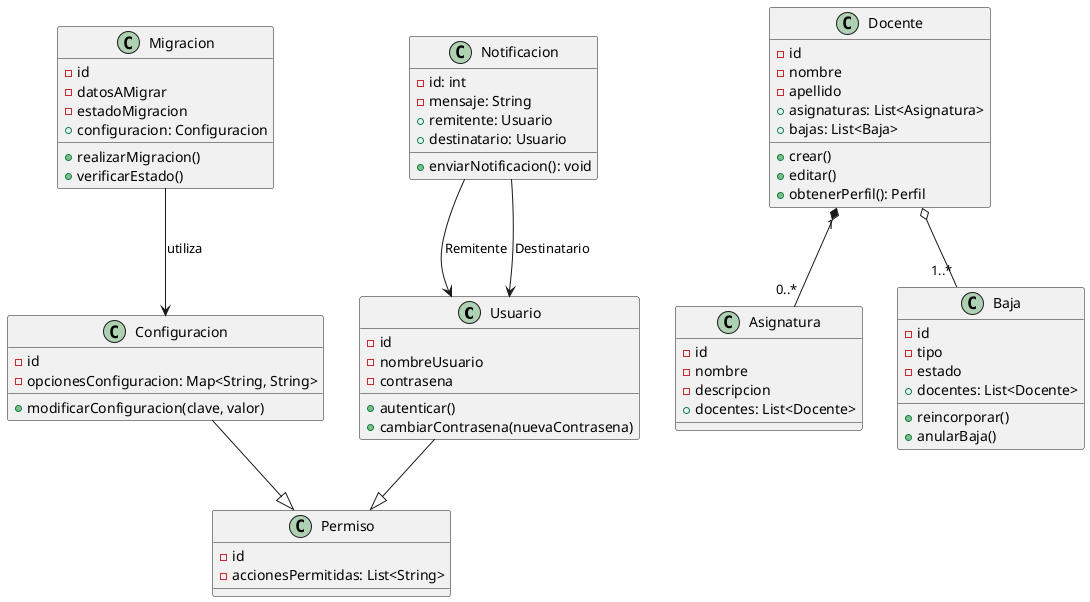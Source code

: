 @startuml
class Usuario {
    -id
    -nombreUsuario
    -contrasena
    +autenticar()
    +cambiarContrasena(nuevaContrasena)
}

class Docente {
    -id
    -nombre
    -apellido
    +asignaturas: List<Asignatura>
    +bajas: List<Baja>
    +crear()
    +editar()
    +obtenerPerfil(): Perfil
}

class Asignatura {
    -id
    -nombre
    -descripcion
    +docentes: List<Docente>
}

class Permiso {
    -id
    -accionesPermitidas: List<String>
}

class Baja {
    -id
    -tipo
    -estado
    +reincorporar()
    +anularBaja()
    +docentes: List<Docente>
}

class Notificacion {
    -id: int
    -mensaje: String
    +remitente: Usuario
    +destinatario: Usuario
    +enviarNotificacion(): void
}

class Configuracion {
    -id
    -opcionesConfiguracion: Map<String, String>
    +modificarConfiguracion(clave, valor)
}

class Migracion {
    -id
    -datosAMigrar
    -estadoMigracion
    +realizarMigracion()
    +verificarEstado()
    +configuracion: Configuracion
}

Usuario --|> Permiso
Docente "1" *-- "0..*" Asignatura
Docente o-- "1..*" Baja
Notificacion --> Usuario: Remitente
Notificacion --> Usuario: Destinatario
Configuracion --|> Permiso
Migracion --> Configuracion: utiliza
@enduml